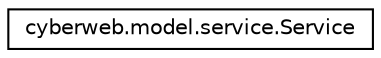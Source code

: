 digraph G
{
  edge [fontname="Helvetica",fontsize="10",labelfontname="Helvetica",labelfontsize="10"];
  node [fontname="Helvetica",fontsize="10",shape=record];
  rankdir="LR";
  Node1 [label="cyberweb.model.service.Service",height=0.2,width=0.4,color="black", fillcolor="white", style="filled",URL="$classcyberweb_1_1model_1_1service_1_1_service.html"];
}
